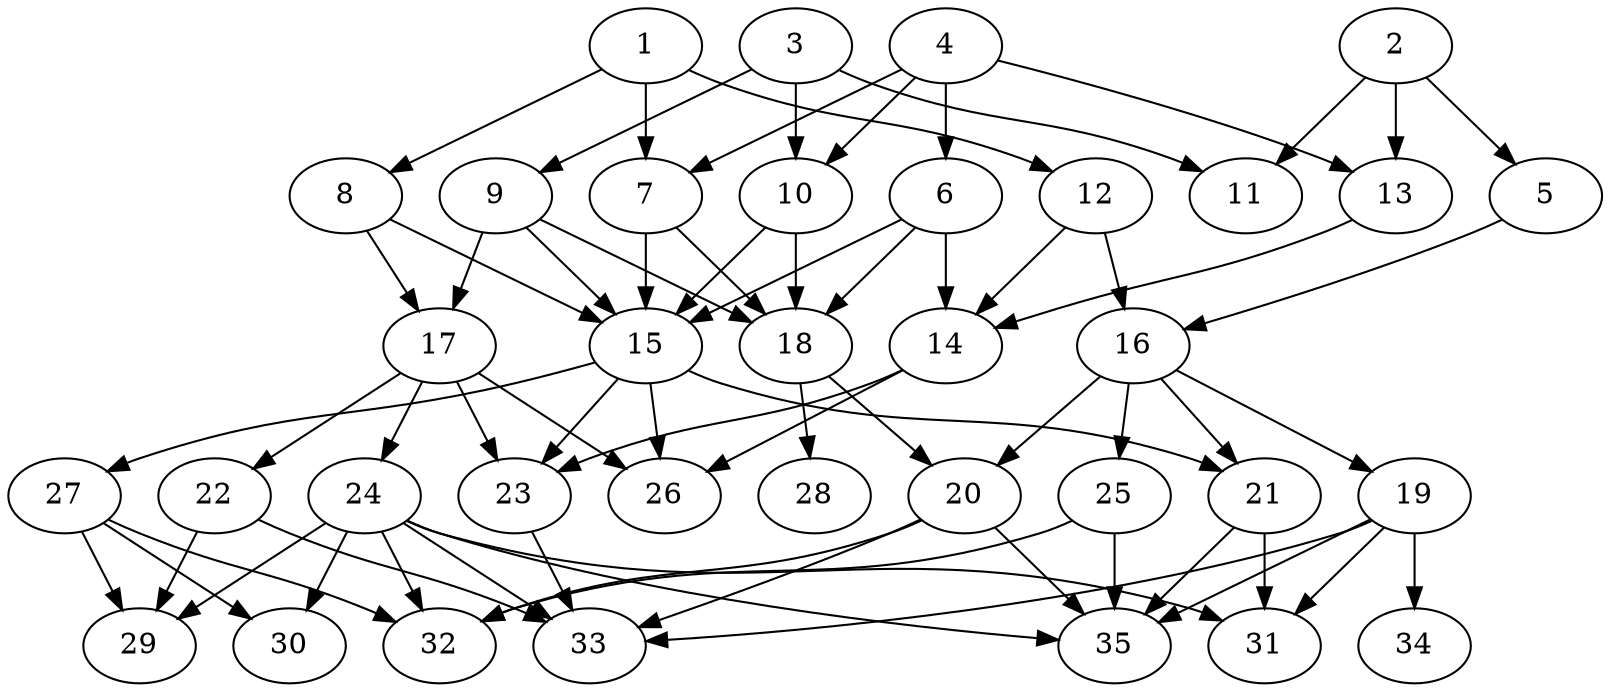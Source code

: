 // DAG (tier=2-normal, mode=data, n=35, ccr=0.421, fat=0.646, density=0.481, regular=0.425, jump=0.124, mindata=2097152, maxdata=16777216)
// DAG automatically generated by daggen at Sun Aug 24 16:33:34 2025
// /home/ermia/Project/Environments/daggen/bin/daggen --dot --ccr 0.421 --fat 0.646 --regular 0.425 --density 0.481 --jump 0.124 --mindata 2097152 --maxdata 16777216 -n 35 
digraph G {
  1 [size="50322875695767728", alpha="0.04", expect_size="25161437847883864"]
  1 -> 7 [size ="874976852836352"]
  1 -> 8 [size ="874976852836352"]
  1 -> 12 [size ="874976852836352"]
  2 [size="1596559021905300", alpha="0.14", expect_size="798279510952650"]
  2 -> 5 [size ="101472662454272"]
  2 -> 11 [size ="101472662454272"]
  2 -> 13 [size ="101472662454272"]
  3 [size="1710283448702155008", alpha="0.15", expect_size="855141724351077504"]
  3 -> 9 [size ="1360252683419648"]
  3 -> 10 [size ="1360252683419648"]
  3 -> 11 [size ="1360252683419648"]
  4 [size="401450811705363392", alpha="0.17", expect_size="200725405852681696"]
  4 -> 6 [size ="161371618541568"]
  4 -> 7 [size ="161371618541568"]
  4 -> 10 [size ="161371618541568"]
  4 -> 13 [size ="161371618541568"]
  5 [size="63130090087860960", alpha="0.16", expect_size="31565045043930480"]
  5 -> 16 [size ="2025256965373952"]
  6 [size="81499028341859024896", alpha="0.18", expect_size="40749514170929512448"]
  6 -> 14 [size ="150380528795648"]
  6 -> 15 [size ="150380528795648"]
  6 -> 18 [size ="150380528795648"]
  7 [size="49208324710557896", alpha="0.02", expect_size="24604162355278948"]
  7 -> 15 [size ="844911469395968"]
  7 -> 18 [size ="844911469395968"]
  8 [size="2838885285054770", alpha="0.13", expect_size="1419442642527385"]
  8 -> 15 [size ="70986758094848"]
  8 -> 17 [size ="70986758094848"]
  9 [size="677495008959179784192", alpha="0.11", expect_size="338747504479589892096"]
  9 -> 15 [size ="617107351928832"]
  9 -> 17 [size ="617107351928832"]
  9 -> 18 [size ="617107351928832"]
  10 [size="1468792774085757", alpha="0.17", expect_size="734396387042878"]
  10 -> 15 [size ="85684731772928"]
  10 -> 18 [size ="85684731772928"]
  11 [size="14806273561331658", alpha="0.13", expect_size="7403136780665829"]
  12 [size="161404970660479808", alpha="0.01", expect_size="80702485330239904"]
  12 -> 14 [size ="98288724344832"]
  12 -> 16 [size ="98288724344832"]
  13 [size="97937532491175008", alpha="0.02", expect_size="48968766245587504"]
  13 -> 14 [size ="2041451642880000"]
  14 [size="611513837516652281856", alpha="0.20", expect_size="305756918758326140928"]
  14 -> 23 [size ="576360460320768"]
  14 -> 26 [size ="576360460320768"]
  15 [size="65552246322382712", alpha="0.15", expect_size="32776123161191356"]
  15 -> 21 [size ="1134617113395200"]
  15 -> 23 [size ="1134617113395200"]
  15 -> 26 [size ="1134617113395200"]
  15 -> 27 [size ="1134617113395200"]
  16 [size="693496293967387426816", alpha="0.18", expect_size="346748146983693713408"]
  16 -> 19 [size ="626786186559488"]
  16 -> 20 [size ="626786186559488"]
  16 -> 21 [size ="626786186559488"]
  16 -> 25 [size ="626786186559488"]
  17 [size="662811419039865", alpha="0.02", expect_size="331405709519932"]
  17 -> 22 [size ="37276155379712"]
  17 -> 23 [size ="37276155379712"]
  17 -> 24 [size ="37276155379712"]
  17 -> 26 [size ="37276155379712"]
  18 [size="18861032347069536", alpha="0.17", expect_size="9430516173534768"]
  18 -> 20 [size ="398456061427712"]
  18 -> 28 [size ="398456061427712"]
  19 [size="3973766645525583495168", alpha="0.01", expect_size="1986883322762791747584"]
  19 -> 31 [size ="2007050162798592"]
  19 -> 33 [size ="2007050162798592"]
  19 -> 34 [size ="2007050162798592"]
  19 -> 35 [size ="2007050162798592"]
  20 [size="307493774470968", alpha="0.19", expect_size="153746887235484"]
  20 -> 32 [size ="37276155379712"]
  20 -> 33 [size ="37276155379712"]
  20 -> 35 [size ="37276155379712"]
  21 [size="3573938758493955584", alpha="0.03", expect_size="1786969379246977792"]
  21 -> 31 [size ="1278415680307200"]
  21 -> 35 [size ="1278415680307200"]
  22 [size="520049953011549440", alpha="0.07", expect_size="260024976505774720"]
  22 -> 29 [size ="1185516200394752"]
  22 -> 33 [size ="1185516200394752"]
  23 [size="3716706700481466990592", alpha="0.07", expect_size="1858353350240733495296"]
  23 -> 33 [size ="1919532696338432"]
  24 [size="560186236465131456", alpha="0.07", expect_size="280093118232565728"]
  24 -> 29 [size ="376789461368832"]
  24 -> 30 [size ="376789461368832"]
  24 -> 31 [size ="376789461368832"]
  24 -> 32 [size ="376789461368832"]
  24 -> 33 [size ="376789461368832"]
  24 -> 35 [size ="376789461368832"]
  25 [size="50171470489448064", alpha="0.19", expect_size="25085735244724032"]
  25 -> 32 [size ="993544122662912"]
  25 -> 35 [size ="993544122662912"]
  26 [size="16415118377439484", alpha="0.08", expect_size="8207559188719742"]
  27 [size="1702086072354268672", alpha="0.16", expect_size="851043036177134336"]
  27 -> 29 [size ="1518422907158528"]
  27 -> 30 [size ="1518422907158528"]
  27 -> 32 [size ="1518422907158528"]
  28 [size="11258698182597920", alpha="0.00", expect_size="5629349091298960"]
  29 [size="545232789575248642048", alpha="0.02", expect_size="272616394787624321024"]
  30 [size="1892417819721898752", alpha="0.15", expect_size="946208909860949376"]
  31 [size="32893292923535980", alpha="0.18", expect_size="16446646461767990"]
  32 [size="65276179413282792", alpha="0.12", expect_size="32638089706641396"]
  33 [size="81268261999607808000", alpha="0.12", expect_size="40634130999803904000"]
  34 [size="4175147590221824000000", alpha="0.15", expect_size="2087573795110912000000"]
  35 [size="32529833968788360", alpha="0.18", expect_size="16264916984394180"]
}